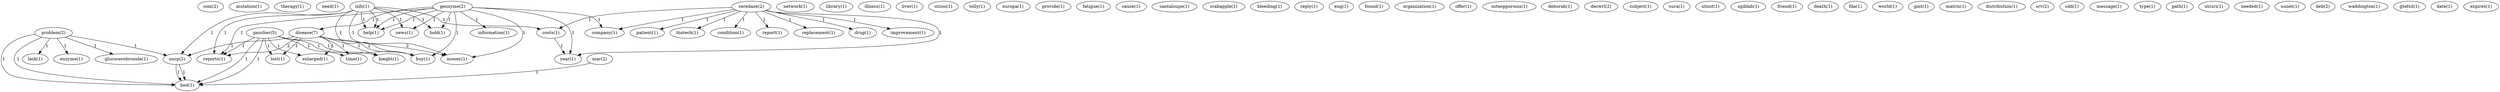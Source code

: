 digraph G {
  com [ label="com(2)" ];
  mutation [ label="mutation(1)" ];
  therapy [ label="therapy(1)" ];
  need [ label="need(1)" ];
  problem [ label="problem(2)" ];
  enzyme [ label="enzyme(1)" ];
  glucocerebroside [ label="glucocerebroside(1)" ];
  uucp [ label="uucp(2)" ];
  bed [ label="bed(2)" ];
  bed [ label="bed(1)" ];
  lack [ label="lack(1)" ];
  network [ label="network(1)" ];
  ceredase [ label="ceredase(2)" ];
  patient [ label="patient(1)" ];
  biotech [ label="biotech(1)" ];
  condition [ label="condition(1)" ];
  costs [ label="costs(1)" ];
  report [ label="report(1)" ];
  replacement [ label="replacement(1)" ];
  drug [ label="drug(1)" ];
  year [ label="year(1)" ];
  company [ label="company(1)" ];
  improvement [ label="improvement(1)" ];
  library [ label="library(1)" ];
  illness [ label="illness(1)" ];
  liver [ label="liver(1)" ];
  utzoo [ label="utzoo(1)" ];
  telly [ label="telly(1)" ];
  info [ label="info(1)" ];
  hold [ label="hold(1)" ];
  help [ label="help(1)" ];
  help [ label="help(1)" ];
  news [ label="news(1)" ];
  money [ label="money(1)" ];
  buy [ label="buy(1)" ];
  reports [ label="reports(1)" ];
  europa [ label="europa(1)" ];
  provide [ label="provide(1)" ];
  fatigue [ label="fatigue(1)" ];
  genzyme [ label="genzyme(2)" ];
  information [ label="information(1)" ];
  disease [ label="disease(7)" ];
  cause [ label="cause(1)" ];
  cantaloupe [ label="cantaloupe(1)" ];
  crabapple [ label="crabapple(1)" ];
  bleeding [ label="bleeding(1)" ];
  reply [ label="reply(1)" ];
  eng [ label="eng(1)" ];
  found [ label="found(1)" ];
  organization [ label="organization(1)" ];
  offer [ label="offer(1)" ];
  osteopporosis [ label="osteopporosis(1)" ];
  deborah [ label="deborah(1)" ];
  decwrl [ label="decwrl(2)" ];
  subject [ label="subject(1)" ];
  sura [ label="sura(1)" ];
  utnut [ label="utnut(1)" ];
  sgiblab [ label="sgiblab(1)" ];
  friend [ label="friend(1)" ];
  death [ label="death(1)" ];
  fda [ label="fda(1)" ];
  world [ label="world(1)" ];
  gmt [ label="gmt(1)" ];
  time [ label="time(1)" ];
  hieght [ label="hieght(1)" ];
  lost [ label="lost(1)" ];
  enlarged [ label="enlarged(1)" ];
  matrix [ label="matrix(1)" ];
  distribution [ label="distribution(1)" ];
  srv [ label="srv(2)" ];
  sdd [ label="sdd(1)" ];
  gaucher [ label="gaucher(5)" ];
  message [ label="message(1)" ];
  type [ label="type(1)" ];
  path [ label="path(1)" ];
  mar [ label="mar(2)" ];
  utcsri [ label="utcsri(1)" ];
  needed [ label="needed(1)" ];
  uunet [ label="uunet(1)" ];
  deb [ label="deb(2)" ];
  waddington [ label="waddington(1)" ];
  gtefsd [ label="gtefsd(1)" ];
  date [ label="date(1)" ];
  expires [ label="expires(1)" ];
  problem -> enzyme [ label="1" ];
  problem -> glucocerebroside [ label="1" ];
  problem -> uucp [ label="1" ];
  problem -> bed [ label="1" ];
  problem -> bed [ label="1" ];
  problem -> lack [ label="1" ];
  ceredase -> patient [ label="1" ];
  ceredase -> biotech [ label="1" ];
  ceredase -> condition [ label="1" ];
  ceredase -> costs [ label="1" ];
  ceredase -> report [ label="1" ];
  ceredase -> replacement [ label="1" ];
  ceredase -> drug [ label="1" ];
  ceredase -> year [ label="1" ];
  ceredase -> company [ label="1" ];
  ceredase -> improvement [ label="1" ];
  info -> costs [ label="1" ];
  info -> hold [ label="1" ];
  info -> help [ label="1" ];
  info -> help [ label="1" ];
  info -> news [ label="1" ];
  info -> money [ label="1" ];
  info -> uucp [ label="1" ];
  info -> buy [ label="1" ];
  info -> reports [ label="1" ];
  genzyme -> hold [ label="1" ];
  genzyme -> help [ label="1" ];
  genzyme -> help [ label="1" ];
  genzyme -> information [ label="1" ];
  genzyme -> news [ label="1" ];
  genzyme -> disease [ label="1" ];
  genzyme -> money [ label="1" ];
  genzyme -> year [ label="1" ];
  genzyme -> company [ label="1" ];
  genzyme -> buy [ label="1" ];
  genzyme -> reports [ label="1" ];
  costs -> year [ label="1" ];
  disease -> money [ label="2" ];
  disease -> uucp [ label="1" ];
  disease -> time [ label="1" ];
  disease -> hieght [ label="1" ];
  disease -> buy [ label="2" ];
  disease -> lost [ label="1" ];
  disease -> reports [ label="2" ];
  disease -> enlarged [ label="1" ];
  uucp -> bed [ label="1" ];
  uucp -> bed [ label="1" ];
  gaucher -> bed [ label="1" ];
  gaucher -> bed [ label="1" ];
  gaucher -> time [ label="1" ];
  gaucher -> hieght [ label="1" ];
  gaucher -> buy [ label="1" ];
  gaucher -> lost [ label="1" ];
  gaucher -> reports [ label="1" ];
  gaucher -> enlarged [ label="1" ];
  mar -> bed [ label="1" ];
}
